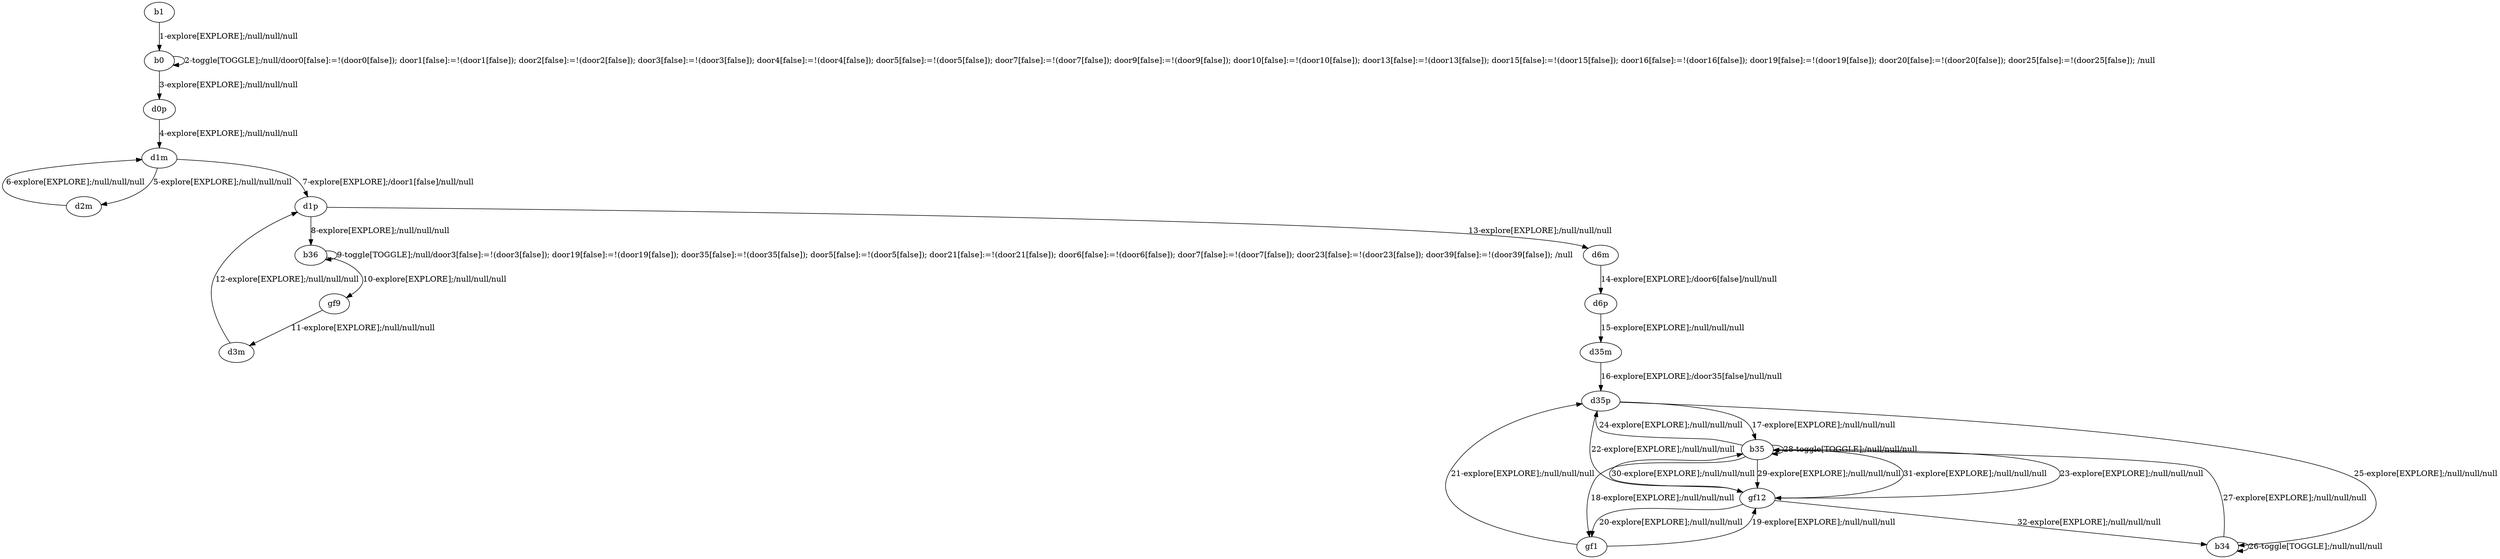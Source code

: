 # Total number of goals covered by this test: 1
# gf12 --> b34

digraph g {
"b1" -> "b0" [label = "1-explore[EXPLORE];/null/null/null"];
"b0" -> "b0" [label = "2-toggle[TOGGLE];/null/door0[false]:=!(door0[false]); door1[false]:=!(door1[false]); door2[false]:=!(door2[false]); door3[false]:=!(door3[false]); door4[false]:=!(door4[false]); door5[false]:=!(door5[false]); door7[false]:=!(door7[false]); door9[false]:=!(door9[false]); door10[false]:=!(door10[false]); door13[false]:=!(door13[false]); door15[false]:=!(door15[false]); door16[false]:=!(door16[false]); door19[false]:=!(door19[false]); door20[false]:=!(door20[false]); door25[false]:=!(door25[false]); /null"];
"b0" -> "d0p" [label = "3-explore[EXPLORE];/null/null/null"];
"d0p" -> "d1m" [label = "4-explore[EXPLORE];/null/null/null"];
"d1m" -> "d2m" [label = "5-explore[EXPLORE];/null/null/null"];
"d2m" -> "d1m" [label = "6-explore[EXPLORE];/null/null/null"];
"d1m" -> "d1p" [label = "7-explore[EXPLORE];/door1[false]/null/null"];
"d1p" -> "b36" [label = "8-explore[EXPLORE];/null/null/null"];
"b36" -> "b36" [label = "9-toggle[TOGGLE];/null/door3[false]:=!(door3[false]); door19[false]:=!(door19[false]); door35[false]:=!(door35[false]); door5[false]:=!(door5[false]); door21[false]:=!(door21[false]); door6[false]:=!(door6[false]); door7[false]:=!(door7[false]); door23[false]:=!(door23[false]); door39[false]:=!(door39[false]); /null"];
"b36" -> "gf9" [label = "10-explore[EXPLORE];/null/null/null"];
"gf9" -> "d3m" [label = "11-explore[EXPLORE];/null/null/null"];
"d3m" -> "d1p" [label = "12-explore[EXPLORE];/null/null/null"];
"d1p" -> "d6m" [label = "13-explore[EXPLORE];/null/null/null"];
"d6m" -> "d6p" [label = "14-explore[EXPLORE];/door6[false]/null/null"];
"d6p" -> "d35m" [label = "15-explore[EXPLORE];/null/null/null"];
"d35m" -> "d35p" [label = "16-explore[EXPLORE];/door35[false]/null/null"];
"d35p" -> "b35" [label = "17-explore[EXPLORE];/null/null/null"];
"b35" -> "gf1" [label = "18-explore[EXPLORE];/null/null/null"];
"gf1" -> "gf12" [label = "19-explore[EXPLORE];/null/null/null"];
"gf12" -> "gf1" [label = "20-explore[EXPLORE];/null/null/null"];
"gf1" -> "d35p" [label = "21-explore[EXPLORE];/null/null/null"];
"d35p" -> "gf12" [label = "22-explore[EXPLORE];/null/null/null"];
"gf12" -> "b35" [label = "23-explore[EXPLORE];/null/null/null"];
"b35" -> "d35p" [label = "24-explore[EXPLORE];/null/null/null"];
"d35p" -> "b34" [label = "25-explore[EXPLORE];/null/null/null"];
"b34" -> "b34" [label = "26-toggle[TOGGLE];/null/null/null"];
"b34" -> "b35" [label = "27-explore[EXPLORE];/null/null/null"];
"b35" -> "b35" [label = "28-toggle[TOGGLE];/null/null/null"];
"b35" -> "gf12" [label = "29-explore[EXPLORE];/null/null/null"];
"gf12" -> "b35" [label = "30-explore[EXPLORE];/null/null/null"];
"b35" -> "gf12" [label = "31-explore[EXPLORE];/null/null/null"];
"gf12" -> "b34" [label = "32-explore[EXPLORE];/null/null/null"];
}
